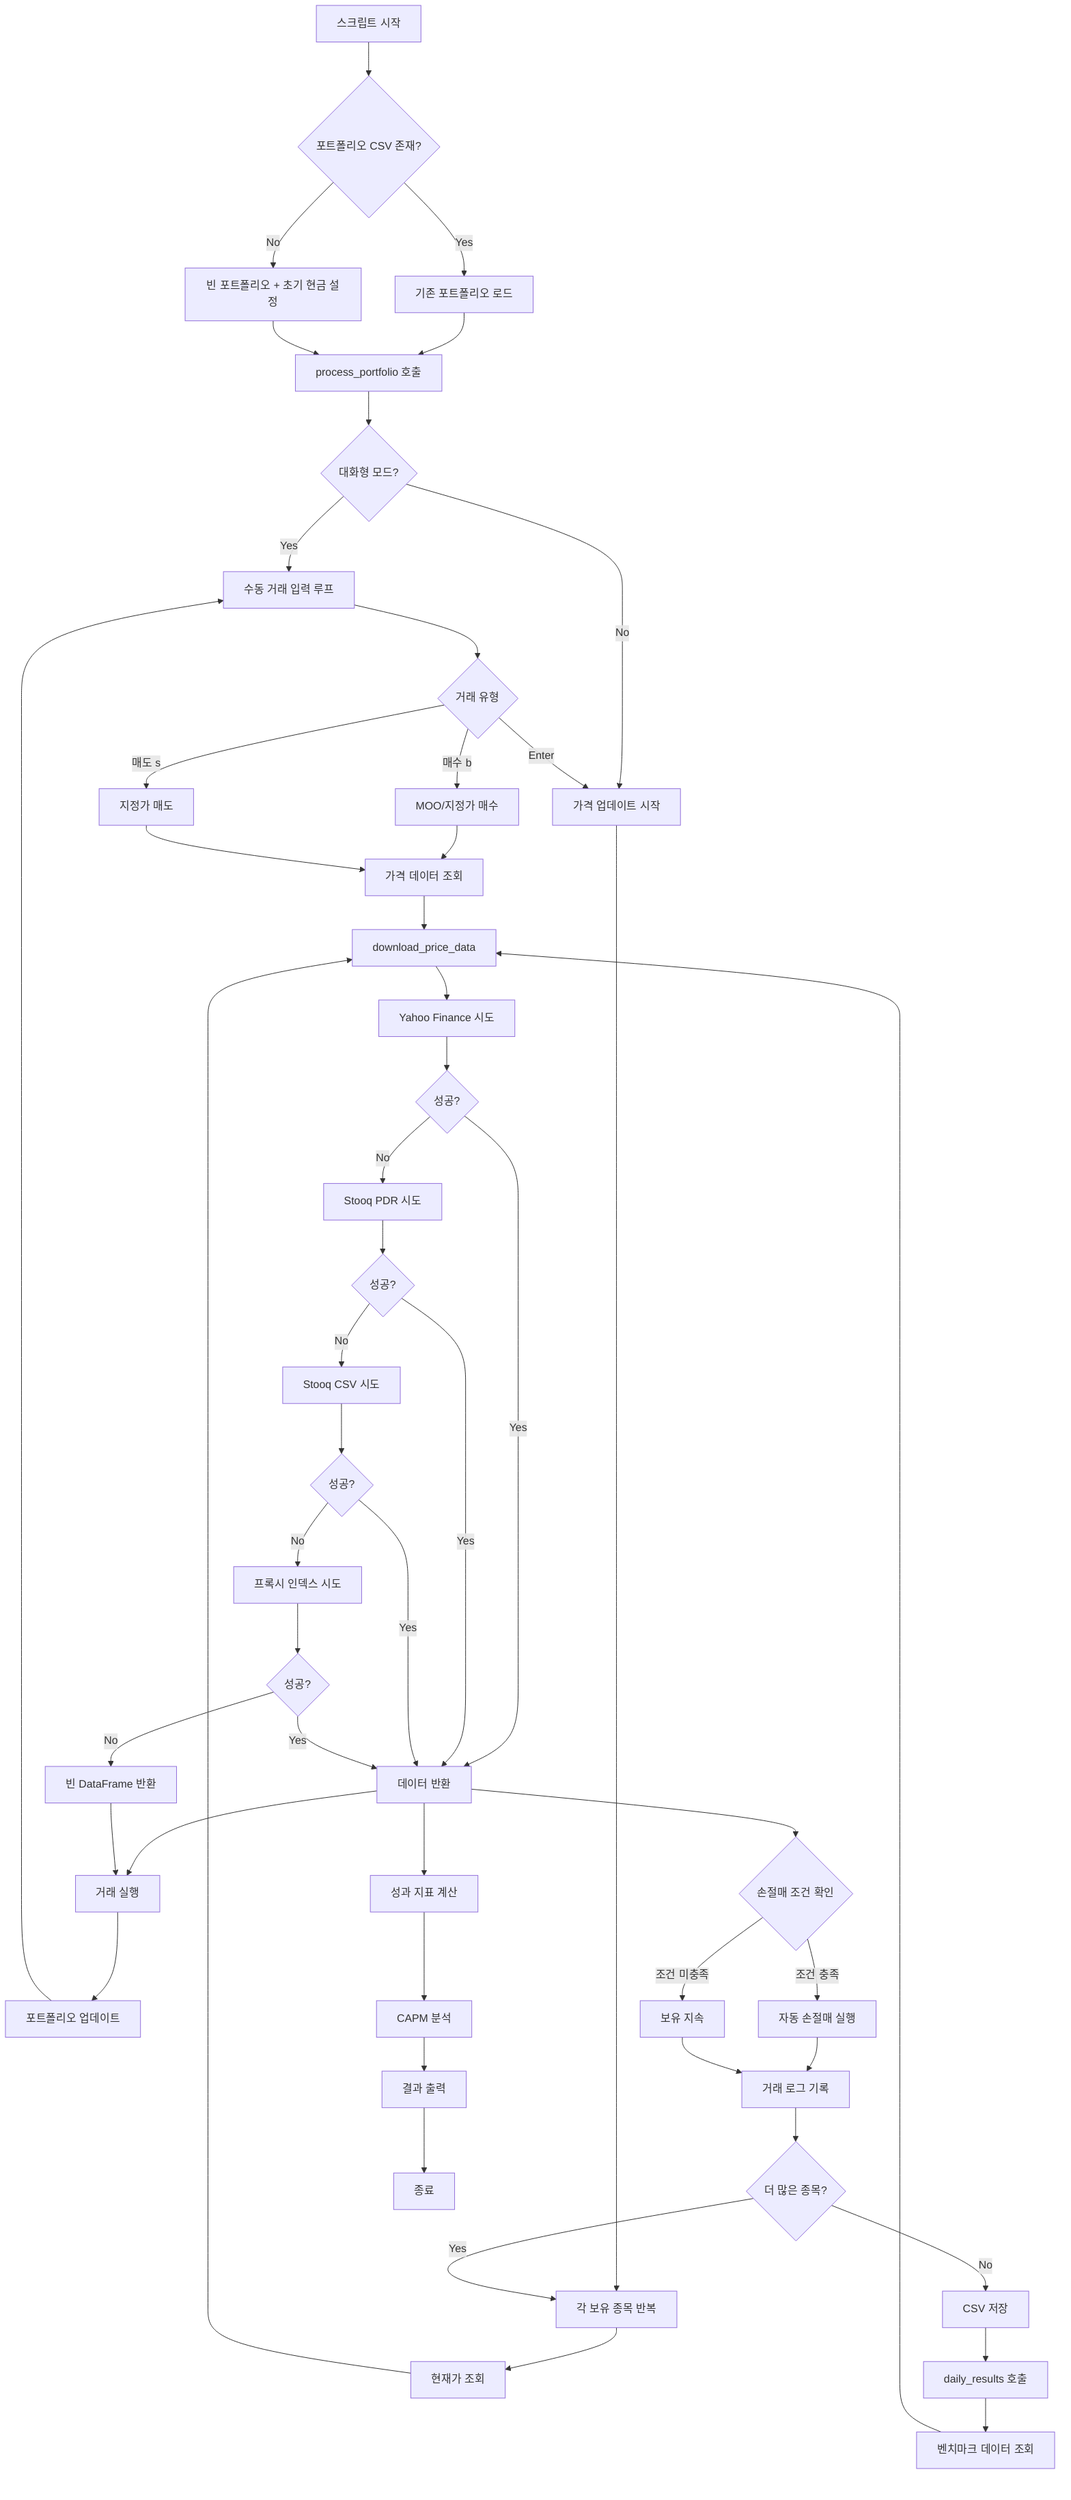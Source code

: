 flowchart TD
    A[스크립트 시작] --> B{포트폴리오 CSV 존재?}
    B -->|Yes| C[기존 포트폴리오 로드]
    B -->|No| D[빈 포트폴리오 + 초기 현금 설정]
    
    C --> E[process_portfolio 호출]
    D --> E
    
    E --> F{대화형 모드?}
    F -->|Yes| G[수동 거래 입력 루프]
    F -->|No| H[가격 업데이트 시작]
    
    G --> I{거래 유형}
    I -->|매수 b| J[MOO/지정가 매수]
    I -->|매도 s| K[지정가 매도]
    I -->|Enter| H
    
    J --> L[가격 데이터 조회]
    K --> L
    L --> M[download_price_data]
    
    M --> N[Yahoo Finance 시도]
    N --> O{성공?}
    O -->|Yes| P[데이터 반환]
    O -->|No| Q[Stooq PDR 시도]
    Q --> R{성공?}
    R -->|Yes| P
    R -->|No| S[Stooq CSV 시도]
    S --> T{성공?}
    T -->|Yes| P
    T -->|No| U[프록시 인덱스 시도]
    U --> V{성공?}
    V -->|Yes| P
    V -->|No| W[빈 DataFrame 반환]
    
    P --> X[거래 실행]
    W --> X
    X --> Y[포트폴리오 업데이트]
    Y --> G
    
    H --> Z[각 보유 종목 반복]
    Z --> AA[현재가 조회]
    AA --> M
    P --> BB{손절매 조건 확인}
    BB -->|조건 충족| CC[자동 손절매 실행]
    BB -->|조건 미충족| DD[보유 지속]
    CC --> EE[거래 로그 기록]
    DD --> EE
    EE --> FF{더 많은 종목?}
    FF -->|Yes| Z
    FF -->|No| GG[CSV 저장]
    
    GG --> HH[daily_results 호출]
    HH --> II[벤치마크 데이터 조회]
    II --> M
    P --> JJ[성과 지표 계산]
    JJ --> KK[CAPM 분석]
    KK --> LL[결과 출력]
    LL --> MM[종료]